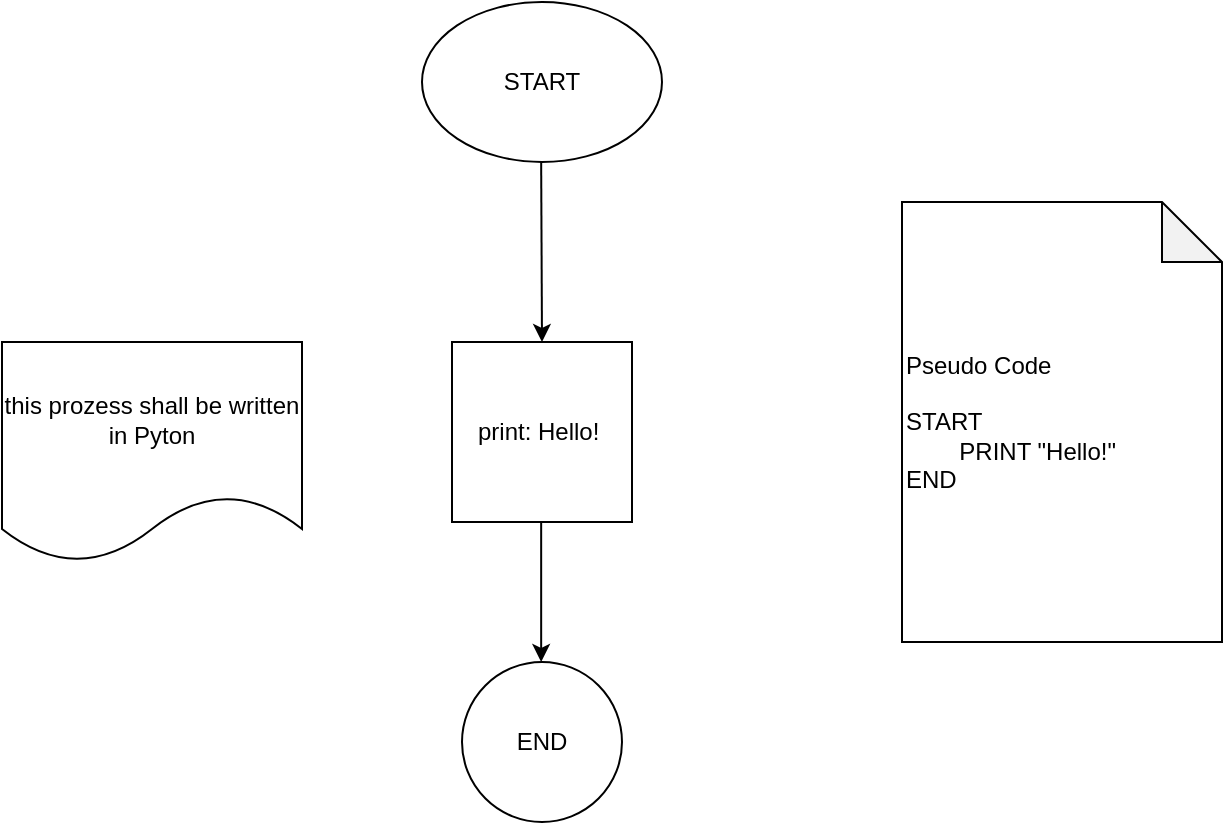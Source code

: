 <mxfile version="28.1.2">
  <diagram name="Seite-1" id="trXD4LgmYpQosCbpZIKS">
    <mxGraphModel dx="1188" dy="701" grid="1" gridSize="10" guides="1" tooltips="1" connect="1" arrows="1" fold="1" page="1" pageScale="1" pageWidth="827" pageHeight="1169" math="0" shadow="0">
      <root>
        <mxCell id="0" />
        <mxCell id="1" parent="0" />
        <mxCell id="HSmSB2fXon7xOI9rqg9q-1" value="START" style="ellipse;whiteSpace=wrap;html=1;" vertex="1" parent="1">
          <mxGeometry x="330" y="60" width="120" height="80" as="geometry" />
        </mxCell>
        <mxCell id="HSmSB2fXon7xOI9rqg9q-2" value="" style="endArrow=classic;html=1;rounded=0;" edge="1" parent="1">
          <mxGeometry width="50" height="50" relative="1" as="geometry">
            <mxPoint x="389.58" y="140" as="sourcePoint" />
            <mxPoint x="390" y="230" as="targetPoint" />
          </mxGeometry>
        </mxCell>
        <mxCell id="HSmSB2fXon7xOI9rqg9q-3" value="print: Hello!&amp;nbsp;" style="whiteSpace=wrap;html=1;aspect=fixed;" vertex="1" parent="1">
          <mxGeometry x="345" y="230" width="90" height="90" as="geometry" />
        </mxCell>
        <mxCell id="HSmSB2fXon7xOI9rqg9q-6" value="" style="endArrow=classic;html=1;rounded=0;" edge="1" parent="1">
          <mxGeometry width="50" height="50" relative="1" as="geometry">
            <mxPoint x="389.58" y="320" as="sourcePoint" />
            <mxPoint x="389.58" y="390" as="targetPoint" />
          </mxGeometry>
        </mxCell>
        <mxCell id="HSmSB2fXon7xOI9rqg9q-7" value="END" style="ellipse;whiteSpace=wrap;html=1;aspect=fixed;" vertex="1" parent="1">
          <mxGeometry x="350" y="390" width="80" height="80" as="geometry" />
        </mxCell>
        <mxCell id="HSmSB2fXon7xOI9rqg9q-8" value="this prozess shall be written in Pyton" style="shape=document;whiteSpace=wrap;html=1;boundedLbl=1;" vertex="1" parent="1">
          <mxGeometry x="120" y="230" width="150" height="110" as="geometry" />
        </mxCell>
        <mxCell id="HSmSB2fXon7xOI9rqg9q-10" value="Pseudo Code&lt;div&gt;&lt;br&gt;&lt;/div&gt;&lt;div&gt;START&lt;/div&gt;&lt;div&gt;&lt;span style=&quot;white-space: pre;&quot;&gt;&#x9;&lt;/span&gt;PRINT &quot;Hello!&quot;&lt;/div&gt;&lt;div&gt;END&lt;/div&gt;" style="shape=note;whiteSpace=wrap;html=1;backgroundOutline=1;darkOpacity=0.05;align=left;" vertex="1" parent="1">
          <mxGeometry x="570" y="160" width="160" height="220" as="geometry" />
        </mxCell>
      </root>
    </mxGraphModel>
  </diagram>
</mxfile>
